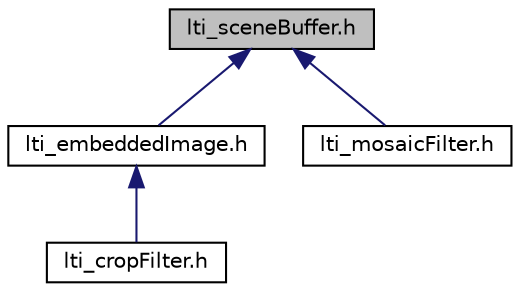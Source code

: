 digraph "lti_sceneBuffer.h"
{
  bgcolor="transparent";
  edge [fontname="Helvetica",fontsize="10",labelfontname="Helvetica",labelfontsize="10"];
  node [fontname="Helvetica",fontsize="10",shape=record];
  Node1 [label="lti_sceneBuffer.h",height=0.2,width=0.4,color="black", fillcolor="grey75", style="filled" fontcolor="black"];
  Node1 -> Node2 [dir="back",color="midnightblue",fontsize="10",style="solid",fontname="Helvetica"];
  Node2 [label="lti_embeddedImage.h",height=0.2,width=0.4,color="black",URL="$a00171.html"];
  Node2 -> Node3 [dir="back",color="midnightblue",fontsize="10",style="solid",fontname="Helvetica"];
  Node3 [label="lti_cropFilter.h",height=0.2,width=0.4,color="black",URL="$a00168.html"];
  Node1 -> Node4 [dir="back",color="midnightblue",fontsize="10",style="solid",fontname="Helvetica"];
  Node4 [label="lti_mosaicFilter.h",height=0.2,width=0.4,color="black",URL="$a00194.html"];
}
